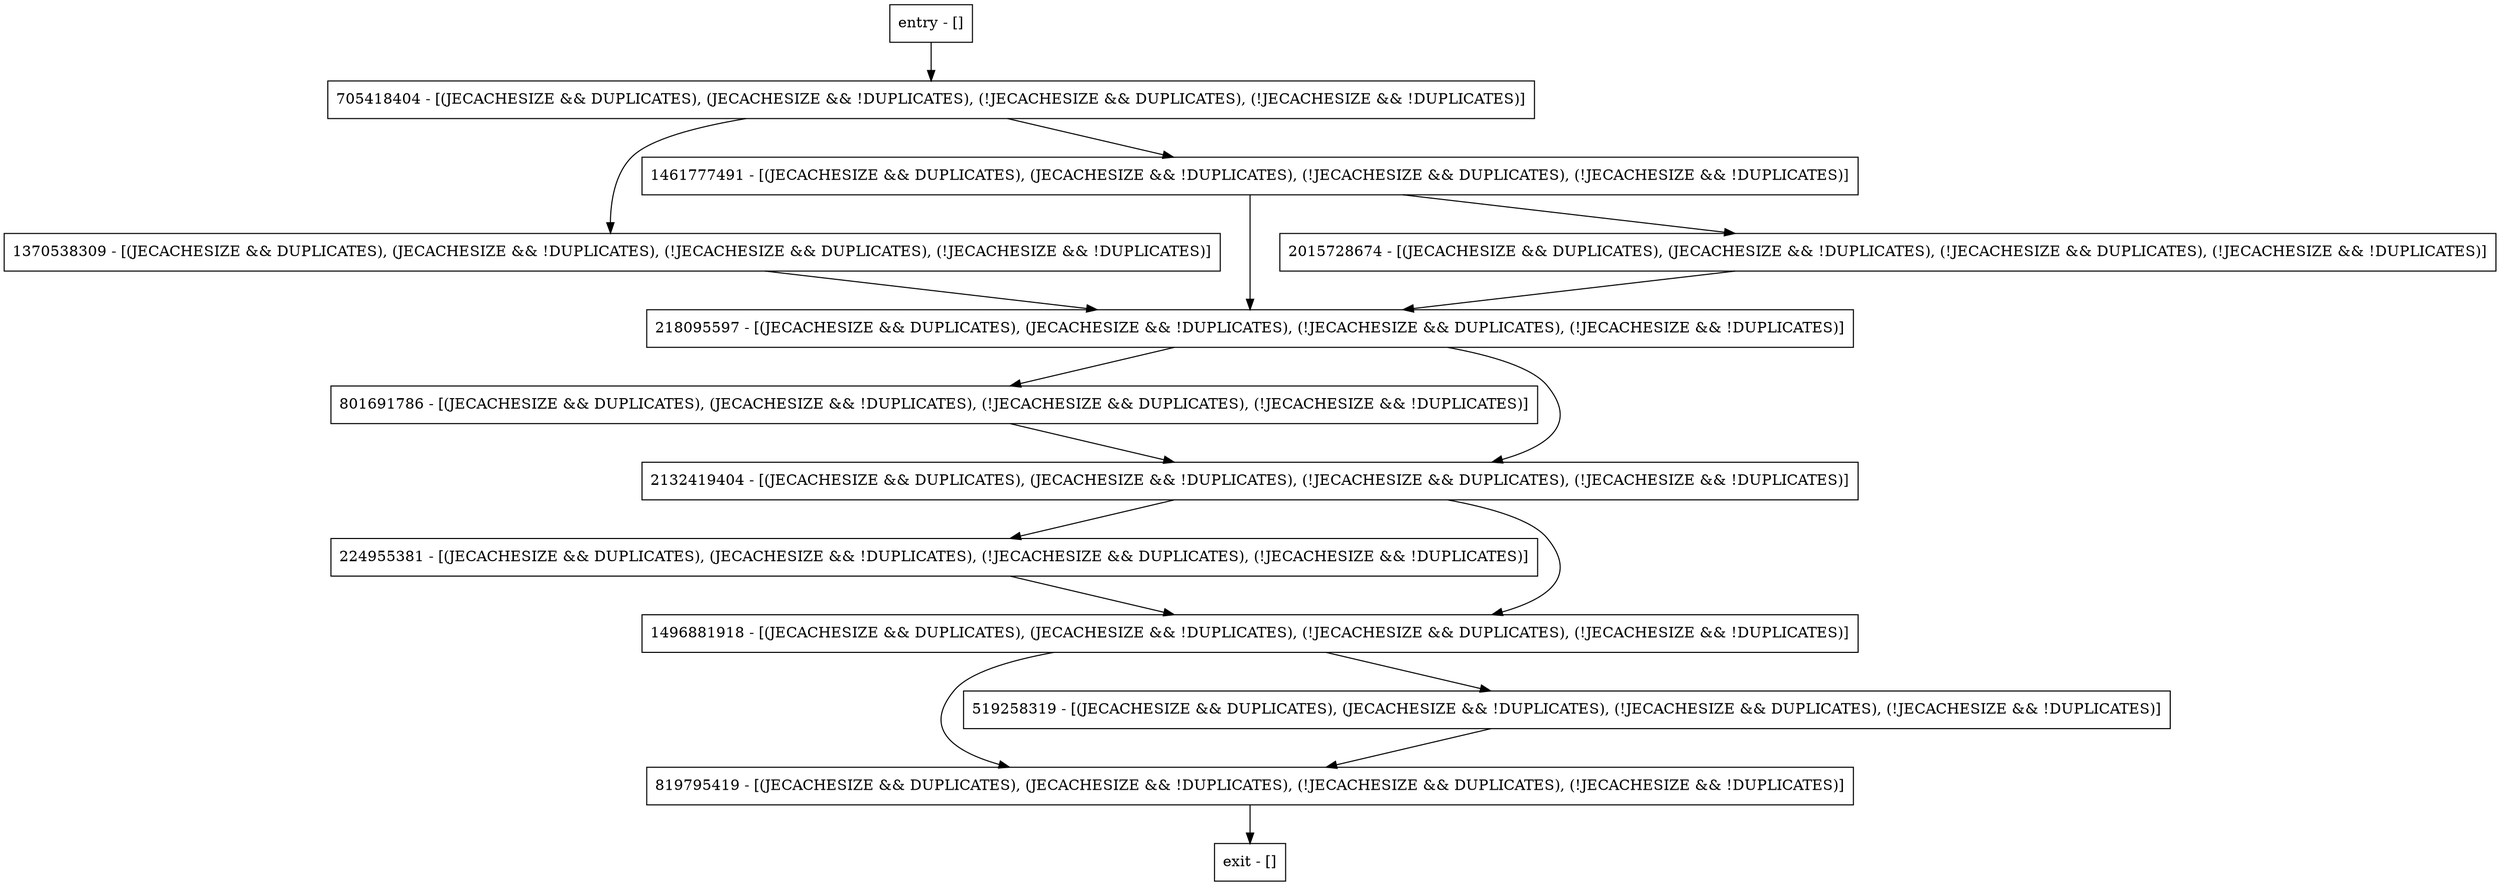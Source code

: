 digraph writeToLog {
node [shape=record];
801691786 [label="801691786 - [(JECACHESIZE && DUPLICATES), (JECACHESIZE && !DUPLICATES), (!JECACHESIZE && DUPLICATES), (!JECACHESIZE && !DUPLICATES)]"];
819795419 [label="819795419 - [(JECACHESIZE && DUPLICATES), (JECACHESIZE && !DUPLICATES), (!JECACHESIZE && DUPLICATES), (!JECACHESIZE && !DUPLICATES)]"];
224955381 [label="224955381 - [(JECACHESIZE && DUPLICATES), (JECACHESIZE && !DUPLICATES), (!JECACHESIZE && DUPLICATES), (!JECACHESIZE && !DUPLICATES)]"];
705418404 [label="705418404 - [(JECACHESIZE && DUPLICATES), (JECACHESIZE && !DUPLICATES), (!JECACHESIZE && DUPLICATES), (!JECACHESIZE && !DUPLICATES)]"];
1370538309 [label="1370538309 - [(JECACHESIZE && DUPLICATES), (JECACHESIZE && !DUPLICATES), (!JECACHESIZE && DUPLICATES), (!JECACHESIZE && !DUPLICATES)]"];
1496881918 [label="1496881918 - [(JECACHESIZE && DUPLICATES), (JECACHESIZE && !DUPLICATES), (!JECACHESIZE && DUPLICATES), (!JECACHESIZE && !DUPLICATES)]"];
entry [label="entry - []"];
exit [label="exit - []"];
1461777491 [label="1461777491 - [(JECACHESIZE && DUPLICATES), (JECACHESIZE && !DUPLICATES), (!JECACHESIZE && DUPLICATES), (!JECACHESIZE && !DUPLICATES)]"];
2132419404 [label="2132419404 - [(JECACHESIZE && DUPLICATES), (JECACHESIZE && !DUPLICATES), (!JECACHESIZE && DUPLICATES), (!JECACHESIZE && !DUPLICATES)]"];
218095597 [label="218095597 - [(JECACHESIZE && DUPLICATES), (JECACHESIZE && !DUPLICATES), (!JECACHESIZE && DUPLICATES), (!JECACHESIZE && !DUPLICATES)]"];
519258319 [label="519258319 - [(JECACHESIZE && DUPLICATES), (JECACHESIZE && !DUPLICATES), (!JECACHESIZE && DUPLICATES), (!JECACHESIZE && !DUPLICATES)]"];
2015728674 [label="2015728674 - [(JECACHESIZE && DUPLICATES), (JECACHESIZE && !DUPLICATES), (!JECACHESIZE && DUPLICATES), (!JECACHESIZE && !DUPLICATES)]"];
entry;
exit;
801691786 -> 2132419404;
819795419 -> exit;
224955381 -> 1496881918;
705418404 -> 1461777491;
705418404 -> 1370538309;
1370538309 -> 218095597;
1496881918 -> 819795419;
1496881918 -> 519258319;
entry -> 705418404;
1461777491 -> 218095597;
1461777491 -> 2015728674;
2132419404 -> 224955381;
2132419404 -> 1496881918;
218095597 -> 801691786;
218095597 -> 2132419404;
519258319 -> 819795419;
2015728674 -> 218095597;
}
